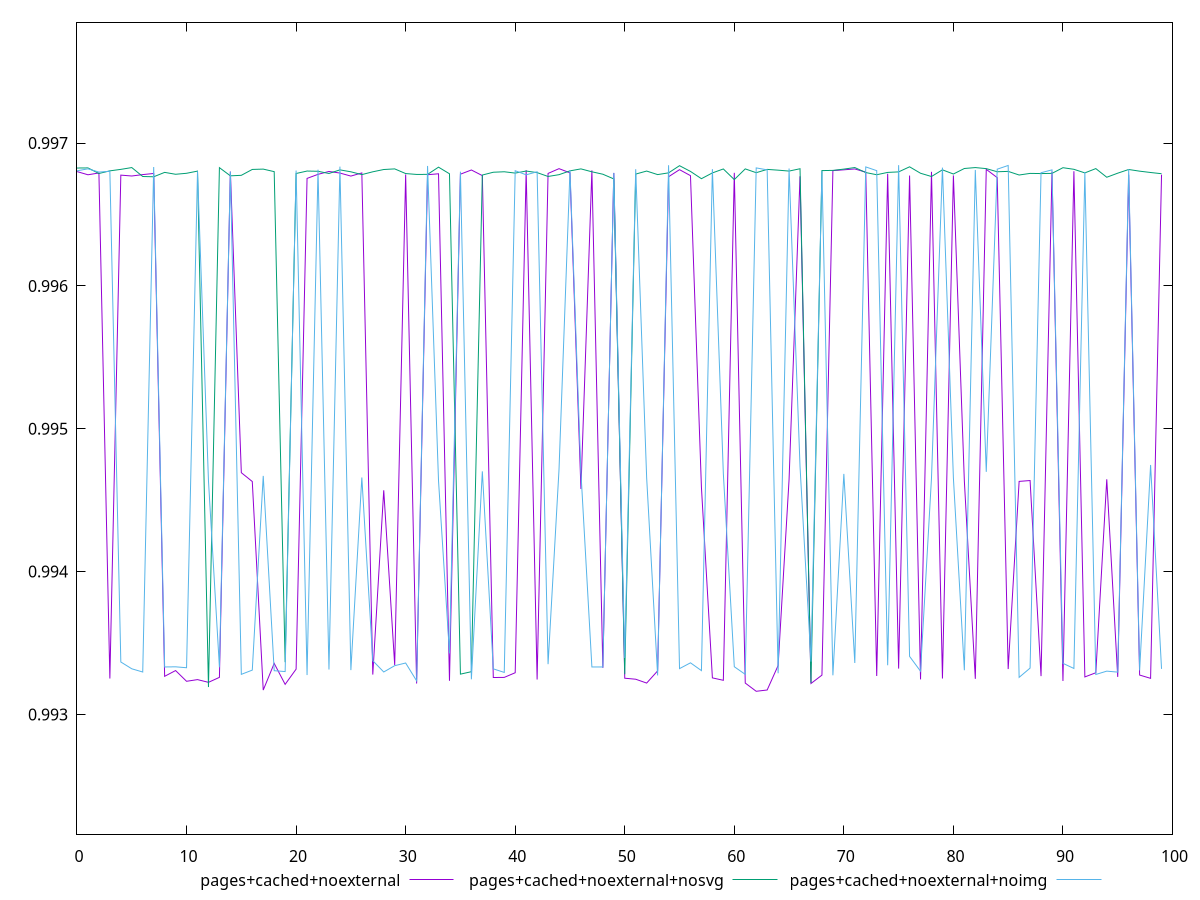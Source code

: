 $_pagesCachedNoexternal <<EOF
0.9968002784107419
0.9967778197027632
0.9967903633302875
0.9932511579289982
0.9967754305667944
0.9967692760849343
0.9967790630916253
0.9967870081916363
0.9932668455604285
0.9933071142679375
0.993232002468166
0.9932437228456088
0.9932246471170825
0.9932594336907407
0.996800385685594
0.9946921961541904
0.9946304834407618
0.9931705404274513
0.9933570815806586
0.9932105465501456
0.9933170000850953
0.9967524382436863
0.9967808426714723
0.9968011091501947
0.9967899423648916
0.996768694414495
0.9967906961841075
0.9932788261878477
0.9945691997069909
0.9933452040263007
0.9967800240640681
0.9932165118470537
0.9967782670886636
0.9967848131219829
0.9932355171492065
0.996781984335248
0.9968113614484981
0.9967720224458656
0.993258394204128
0.9932592683255536
0.9932918598029606
0.9968091890451766
0.9932442779198427
0.9967873310027433
0.9968206806750979
0.9967914704557848
0.9945781157362928
0.9968087243628929
0.993325960688535
0.9967911662533921
0.9932535072753099
0.9932464456498564
0.9932195370746211
0.9933045902386066
0.9967641049898899
0.9968136146628617
0.996771739846402
0.994589768295292
0.9932558245256613
0.9932388746633263
0.9967916579984246
0.9932195973716186
0.9931619917360298
0.9931710113768999
0.9933422386011356
0.9946453645883686
0.9967671582454984
0.9932165237125793
0.9932750760844089
0.9968070520003516
0.9968125451031358
0.9968185948271235
0.9967962251097422
0.9932690415311582
0.9967848921501399
0.9933209456118806
0.9967725209706897
0.9932454461309609
0.9967986598327965
0.9932514672684731
0.9967734868427736
0.9946338224578952
0.9932492159513867
0.99681589852788
0.9967578583446622
0.9933176701795133
0.9946313104014404
0.9946373802993687
0.9932682873080038
0.996799447510433
0.9932341730195955
0.9968029092942965
0.9932624825824863
0.993291718550567
0.9946458197626709
0.993262560317286
0.9967781592614255
0.9932756145723574
0.993252611933197
0.9967787419553369
EOF
$_pagesCachedNoexternalNosvg <<EOF
0.99682510347462
0.9968258511275925
0.9967867448880782
0.9968052855132334
0.9968156620089209
0.9968283223258354
0.9967657756882521
0.9967638564013028
0.9967945992896223
0.9967813355954749
0.9967883107351756
0.9968034453128605
0.9931916248808736
0.9968276851004828
0.9967704920527591
0.996774013904423
0.9968152480692134
0.9968174810482966
0.9967997773788487
0.9933656231043277
0.9967868044189856
0.9968039310930642
0.9968022933604428
0.9967869051617249
0.9968121786604778
0.9967986666827902
0.9967790218040109
0.9967987009325947
0.9968146885045106
0.9968190413934844
0.9967863808157935
0.9967802121052652
0.9967806271428341
0.9968311693972933
0.9967848600809175
0.9932820573245718
0.9932991147568933
0.9967760159238985
0.9967956264955842
0.996798895009659
0.9967895900035162
0.9968038991655392
0.9967929739976065
0.9967660011602626
0.9967785171457345
0.9968052969122598
0.996819073208133
0.9967987237656458
0.9967817138478279
0.9967487741282076
0.9932812786144453
0.9967827086079306
0.996803910568254
0.9967790780009447
0.996791317213658
0.9968414604883424
0.9968013213737636
0.9967504253237512
0.9967908551670559
0.9968185220994215
0.9967440434023507
0.9968189970798285
0.9967924103739123
0.9968155028060901
0.9968101410306635
0.9968037212792609
0.9968200922875458
0.9932214357513964
0.9968071249235124
0.9968084794732495
0.9968175060546853
0.996828492387632
0.9967933603744281
0.9967781133766787
0.9967943855907995
0.9967980638415099
0.9968336080646997
0.996788454929318
0.9967657227696542
0.9968123675758334
0.9967831898611681
0.9968218299547058
0.9968282474964898
0.9968209078300285
0.9967990434156122
0.9968015335868338
0.996776188072678
0.9967874889653244
0.9967862938002543
0.9967876240301854
0.9968273426374495
0.9968161464038803
0.9967910244374099
0.996821144058315
0.996760526705222
0.9967890156384362
0.9968147897320128
0.9968031054620569
0.9967937855774371
0.9967852357339879
EOF
$_pagesCachedNoexternalNoimg <<EOF
0.9968055590814937
0.9968193629377601
0.996796773385414
0.9968023549578096
0.9933671411182305
0.9933194679466373
0.993296890528748
0.9968321799208375
0.9933322779887013
0.9933333005071334
0.9933268480659967
0.996802083466475
0.9946364421706402
0.9933301300408798
0.9967987397487095
0.9932805283205508
0.9933102250252186
0.9946699769217513
0.9933061055216104
0.9932999860708958
0.9968075237000797
0.9932755733024767
0.9968134349045179
0.9933145149348968
0.9968347719692878
0.993310175096793
0.9946586331245186
0.9933762332774592
0.9932970856232541
0.9933412238960653
0.9933599322277891
0.9932353217589898
0.9968398031992544
0.9946360765686304
0.9934278808767358
0.9967993710321283
0.9932459015462046
0.994701383665893
0.9933190845564119
0.9932940950344122
0.9968061654288574
0.9967776590914011
0.9967987488818619
0.993351716830162
0.9947158327376187
0.9968105782352954
0.9946961033779042
0.9933320416312874
0.9933320006099673
0.9967902397903625
0.9933948845542455
0.9968169263234496
0.9946563359570135
0.9932730918630353
0.9968446601817651
0.9933206375805543
0.9933612399009883
0.9933066921747257
0.9968170252243497
0.9946856407746453
0.9933338961919138
0.9932804438596243
0.9968259566279827
0.9968122583245976
0.9932881639779265
0.996822020714211
0.9947353242369873
0.9933696647512789
0.9968032468797581
0.9932738633907321
0.9946839923031751
0.9933599974697729
0.9968328776308337
0.9968066645752344
0.993344289137628
0.9968452734058874
0.9934062575840831
0.9933025466170032
0.9946545476648452
0.9968278710622321
0.9946556400067026
0.9933093419379541
0.9968116209700649
0.9946982523701433
0.9968169854369069
0.9968429747691621
0.9932594779844937
0.9933243186216811
0.9967922777458403
0.996812126308962
0.9933576192484939
0.9933217806677935
0.996797428939882
0.9932796414428737
0.9933030619731398
0.9932961228560738
0.9968179311408722
0.9933079838568999
0.9947464392068102
0.9933187490770242
EOF
set key outside below
set terminal pngcairo
set output "report_00004_2020-11-02T20-21-41.718Z/first-cpu-idle/first-cpu-idle_pages+cached+noexternal_pages+cached+noexternal+nosvg_pages+cached+noexternal+noimg.png"
set yrange [0.9921619917360298:0.9978452734058874]
plot $_pagesCachedNoexternal title "pages+cached+noexternal" with line ,$_pagesCachedNoexternalNosvg title "pages+cached+noexternal+nosvg" with line ,$_pagesCachedNoexternalNoimg title "pages+cached+noexternal+noimg" with line ,